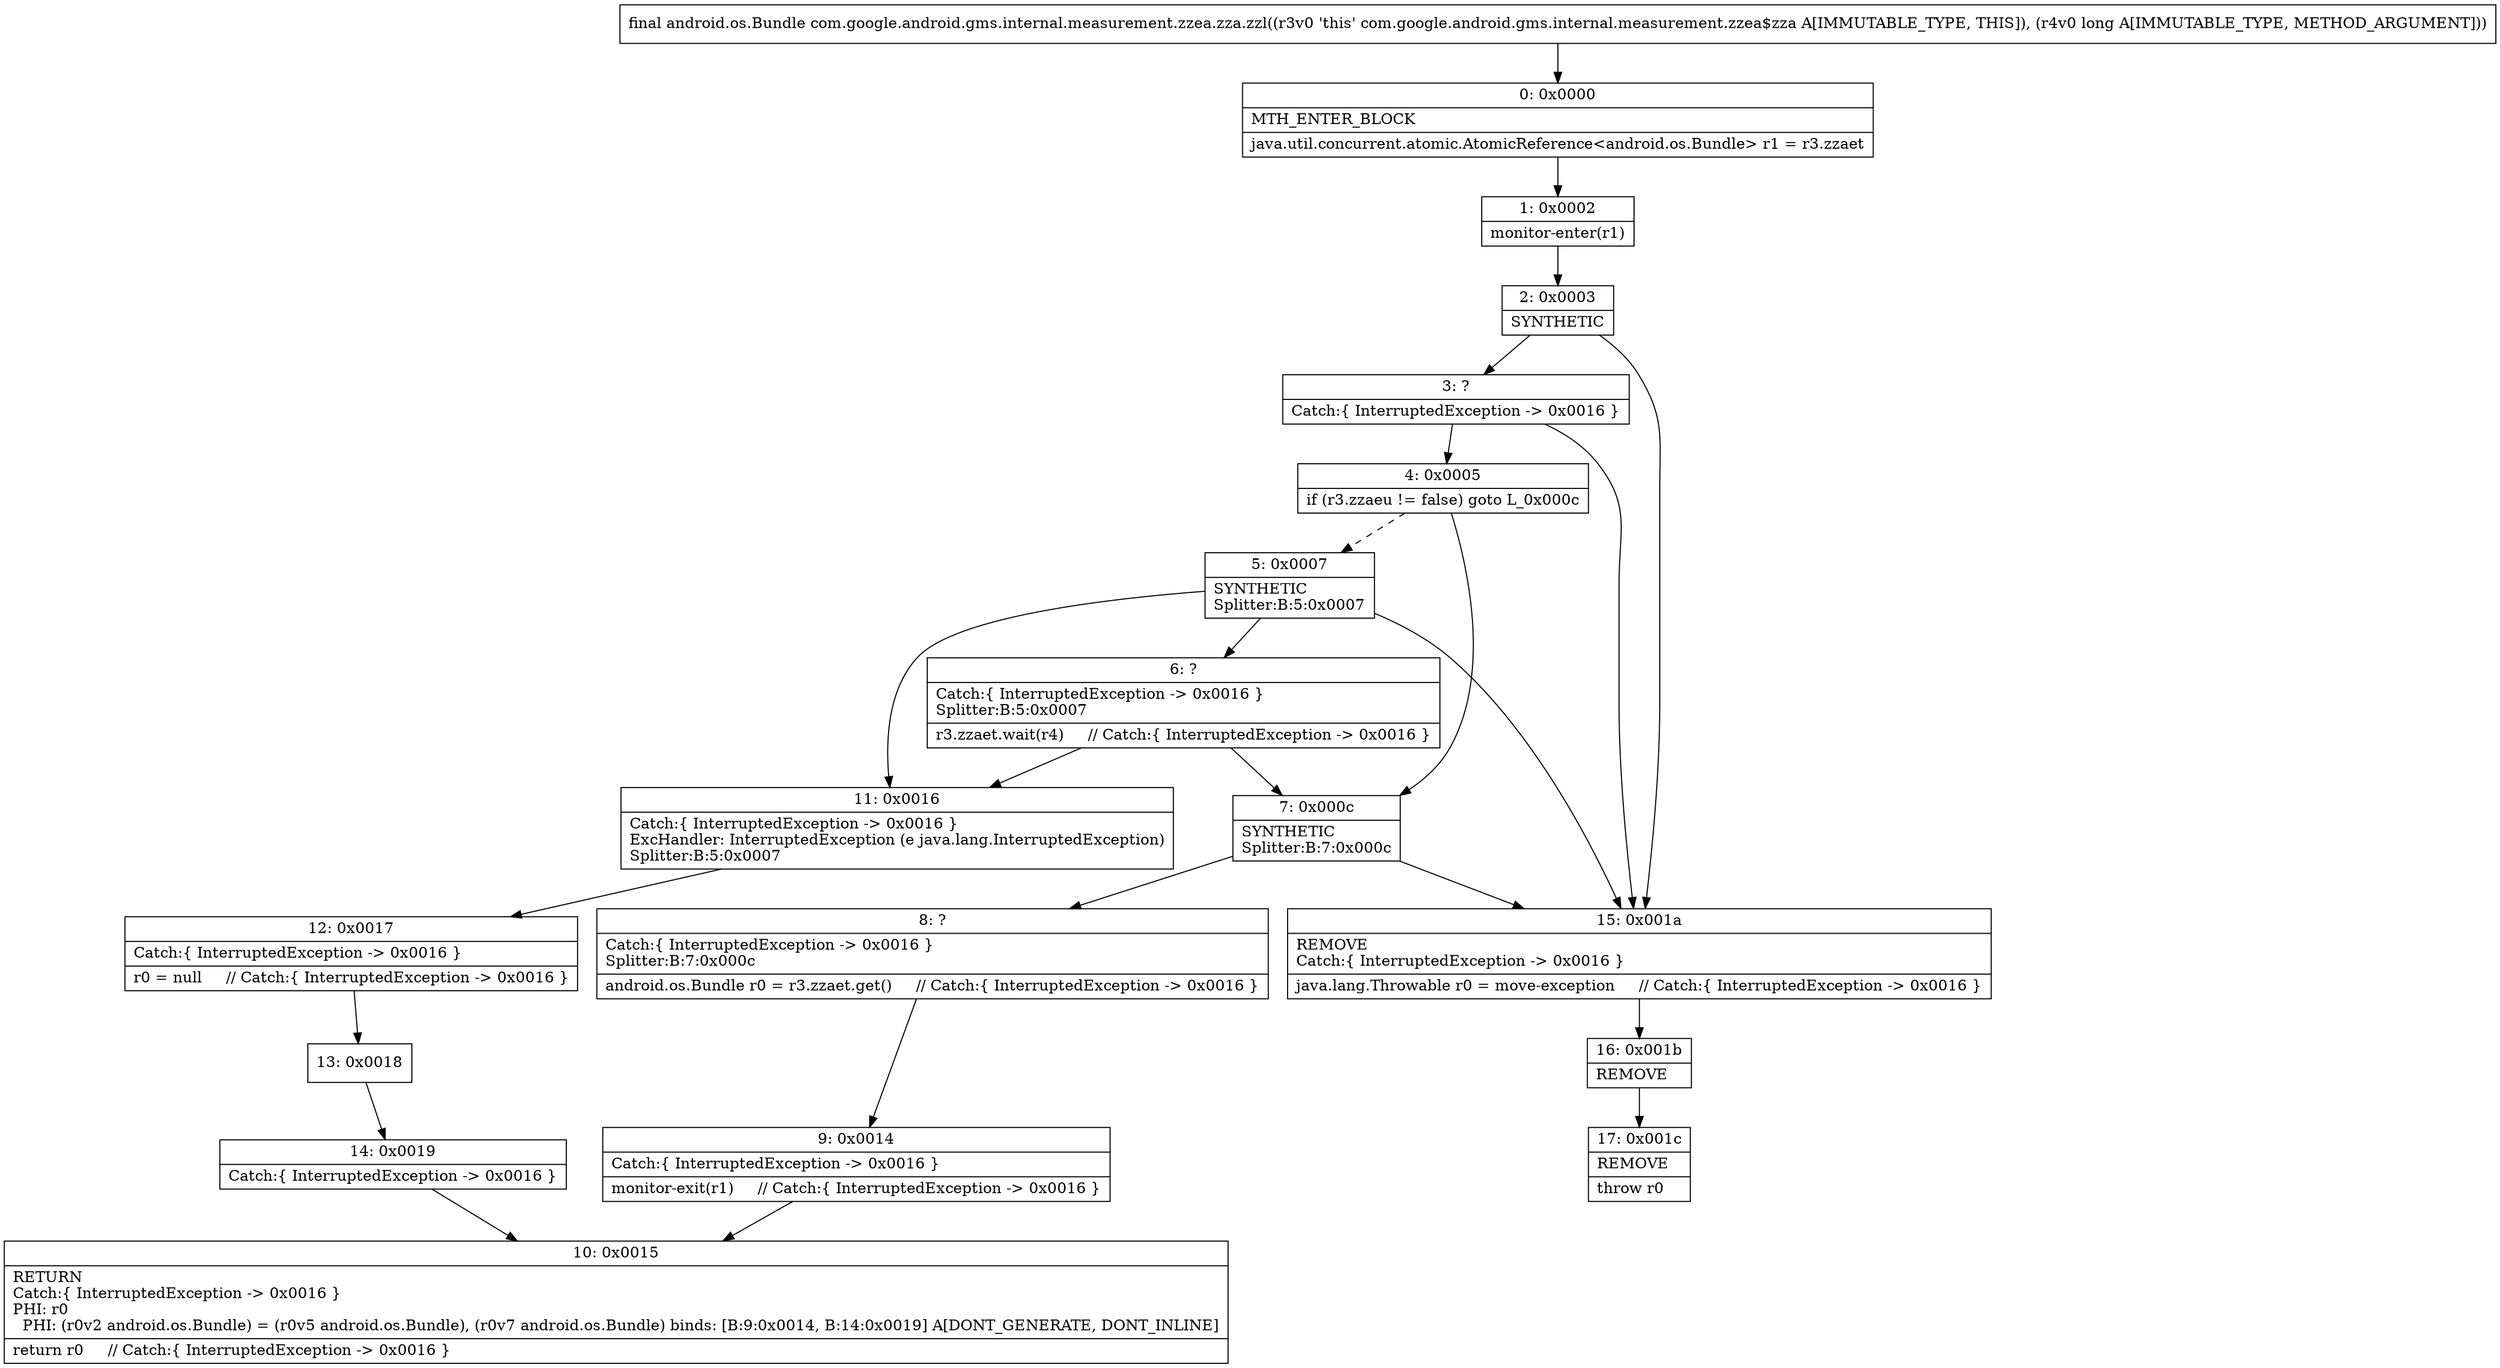 digraph "CFG forcom.google.android.gms.internal.measurement.zzea.zza.zzl(J)Landroid\/os\/Bundle;" {
Node_0 [shape=record,label="{0\:\ 0x0000|MTH_ENTER_BLOCK\l|java.util.concurrent.atomic.AtomicReference\<android.os.Bundle\> r1 = r3.zzaet\l}"];
Node_1 [shape=record,label="{1\:\ 0x0002|monitor\-enter(r1)\l}"];
Node_2 [shape=record,label="{2\:\ 0x0003|SYNTHETIC\l}"];
Node_3 [shape=record,label="{3\:\ ?|Catch:\{ InterruptedException \-\> 0x0016 \}\l}"];
Node_4 [shape=record,label="{4\:\ 0x0005|if (r3.zzaeu != false) goto L_0x000c\l}"];
Node_5 [shape=record,label="{5\:\ 0x0007|SYNTHETIC\lSplitter:B:5:0x0007\l}"];
Node_6 [shape=record,label="{6\:\ ?|Catch:\{ InterruptedException \-\> 0x0016 \}\lSplitter:B:5:0x0007\l|r3.zzaet.wait(r4)     \/\/ Catch:\{ InterruptedException \-\> 0x0016 \}\l}"];
Node_7 [shape=record,label="{7\:\ 0x000c|SYNTHETIC\lSplitter:B:7:0x000c\l}"];
Node_8 [shape=record,label="{8\:\ ?|Catch:\{ InterruptedException \-\> 0x0016 \}\lSplitter:B:7:0x000c\l|android.os.Bundle r0 = r3.zzaet.get()     \/\/ Catch:\{ InterruptedException \-\> 0x0016 \}\l}"];
Node_9 [shape=record,label="{9\:\ 0x0014|Catch:\{ InterruptedException \-\> 0x0016 \}\l|monitor\-exit(r1)     \/\/ Catch:\{ InterruptedException \-\> 0x0016 \}\l}"];
Node_10 [shape=record,label="{10\:\ 0x0015|RETURN\lCatch:\{ InterruptedException \-\> 0x0016 \}\lPHI: r0 \l  PHI: (r0v2 android.os.Bundle) = (r0v5 android.os.Bundle), (r0v7 android.os.Bundle) binds: [B:9:0x0014, B:14:0x0019] A[DONT_GENERATE, DONT_INLINE]\l|return r0     \/\/ Catch:\{ InterruptedException \-\> 0x0016 \}\l}"];
Node_11 [shape=record,label="{11\:\ 0x0016|Catch:\{ InterruptedException \-\> 0x0016 \}\lExcHandler: InterruptedException (e java.lang.InterruptedException)\lSplitter:B:5:0x0007\l}"];
Node_12 [shape=record,label="{12\:\ 0x0017|Catch:\{ InterruptedException \-\> 0x0016 \}\l|r0 = null     \/\/ Catch:\{ InterruptedException \-\> 0x0016 \}\l}"];
Node_13 [shape=record,label="{13\:\ 0x0018}"];
Node_14 [shape=record,label="{14\:\ 0x0019|Catch:\{ InterruptedException \-\> 0x0016 \}\l}"];
Node_15 [shape=record,label="{15\:\ 0x001a|REMOVE\lCatch:\{ InterruptedException \-\> 0x0016 \}\l|java.lang.Throwable r0 = move\-exception     \/\/ Catch:\{ InterruptedException \-\> 0x0016 \}\l}"];
Node_16 [shape=record,label="{16\:\ 0x001b|REMOVE\l}"];
Node_17 [shape=record,label="{17\:\ 0x001c|REMOVE\l|throw r0\l}"];
MethodNode[shape=record,label="{final android.os.Bundle com.google.android.gms.internal.measurement.zzea.zza.zzl((r3v0 'this' com.google.android.gms.internal.measurement.zzea$zza A[IMMUTABLE_TYPE, THIS]), (r4v0 long A[IMMUTABLE_TYPE, METHOD_ARGUMENT])) }"];
MethodNode -> Node_0;
Node_0 -> Node_1;
Node_1 -> Node_2;
Node_2 -> Node_3;
Node_2 -> Node_15;
Node_3 -> Node_4;
Node_3 -> Node_15;
Node_4 -> Node_5[style=dashed];
Node_4 -> Node_7;
Node_5 -> Node_6;
Node_5 -> Node_11;
Node_5 -> Node_15;
Node_6 -> Node_7;
Node_6 -> Node_11;
Node_7 -> Node_8;
Node_7 -> Node_15;
Node_8 -> Node_9;
Node_9 -> Node_10;
Node_11 -> Node_12;
Node_12 -> Node_13;
Node_13 -> Node_14;
Node_14 -> Node_10;
Node_15 -> Node_16;
Node_16 -> Node_17;
}

